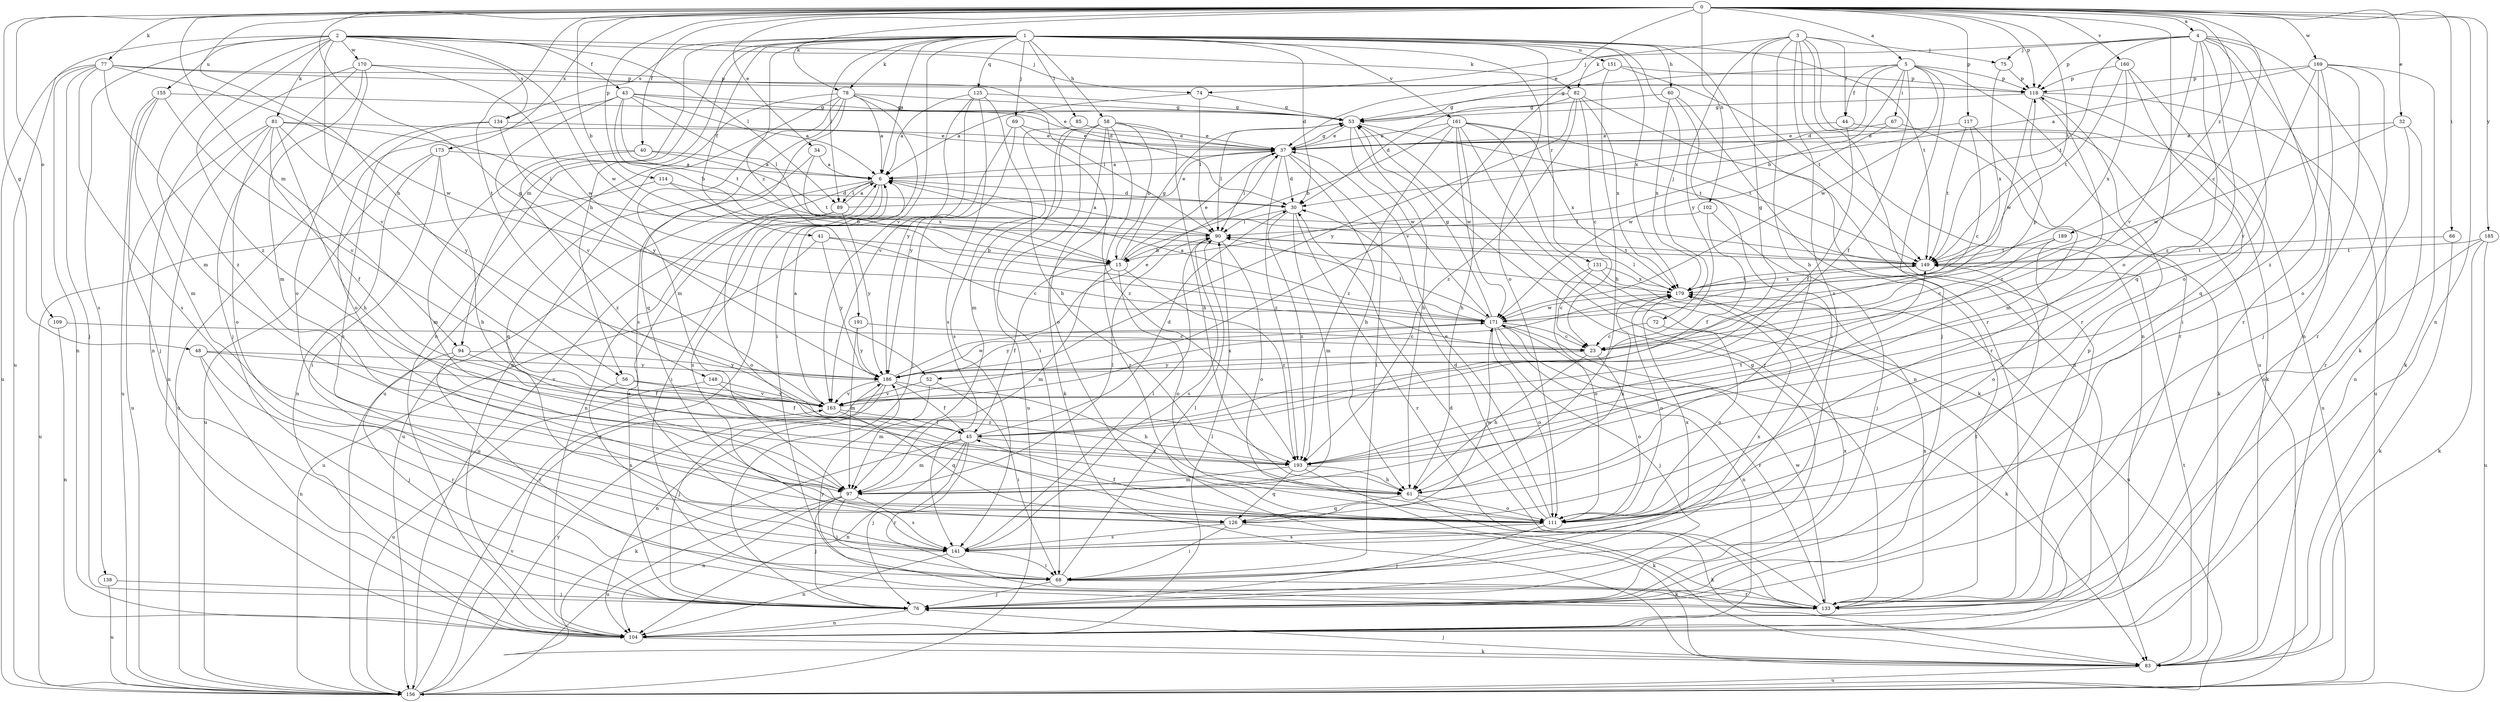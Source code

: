 strict digraph  {
0;
1;
2;
3;
4;
5;
6;
15;
23;
30;
32;
34;
37;
40;
41;
43;
44;
45;
48;
52;
53;
56;
58;
60;
61;
66;
67;
68;
69;
72;
74;
75;
76;
77;
78;
81;
82;
83;
85;
89;
90;
94;
97;
102;
104;
109;
111;
114;
117;
118;
125;
126;
131;
133;
134;
138;
141;
148;
149;
151;
155;
156;
160;
161;
163;
169;
170;
171;
173;
179;
185;
186;
189;
191;
193;
0 -> 4  [label=a];
0 -> 5  [label=a];
0 -> 15  [label=b];
0 -> 23  [label=c];
0 -> 32  [label=e];
0 -> 34  [label=e];
0 -> 37  [label=e];
0 -> 40  [label=f];
0 -> 48  [label=g];
0 -> 52  [label=g];
0 -> 56  [label=h];
0 -> 66  [label=i];
0 -> 77  [label=k];
0 -> 78  [label=k];
0 -> 94  [label=m];
0 -> 102  [label=n];
0 -> 104  [label=n];
0 -> 109  [label=o];
0 -> 111  [label=o];
0 -> 114  [label=p];
0 -> 117  [label=p];
0 -> 118  [label=p];
0 -> 148  [label=t];
0 -> 149  [label=t];
0 -> 160  [label=v];
0 -> 169  [label=w];
0 -> 173  [label=x];
0 -> 185  [label=y];
0 -> 189  [label=z];
1 -> 6  [label=a];
1 -> 30  [label=d];
1 -> 41  [label=f];
1 -> 56  [label=h];
1 -> 58  [label=h];
1 -> 60  [label=h];
1 -> 69  [label=j];
1 -> 72  [label=j];
1 -> 78  [label=k];
1 -> 85  [label=l];
1 -> 89  [label=l];
1 -> 94  [label=m];
1 -> 104  [label=n];
1 -> 111  [label=o];
1 -> 125  [label=q];
1 -> 131  [label=r];
1 -> 133  [label=r];
1 -> 134  [label=s];
1 -> 149  [label=t];
1 -> 151  [label=u];
1 -> 161  [label=v];
1 -> 163  [label=v];
1 -> 179  [label=x];
1 -> 191  [label=z];
2 -> 43  [label=f];
2 -> 74  [label=j];
2 -> 81  [label=k];
2 -> 82  [label=k];
2 -> 89  [label=l];
2 -> 97  [label=m];
2 -> 134  [label=s];
2 -> 138  [label=s];
2 -> 155  [label=u];
2 -> 156  [label=u];
2 -> 163  [label=v];
2 -> 170  [label=w];
2 -> 171  [label=w];
2 -> 193  [label=z];
3 -> 44  [label=f];
3 -> 52  [label=g];
3 -> 61  [label=h];
3 -> 74  [label=j];
3 -> 75  [label=j];
3 -> 104  [label=n];
3 -> 133  [label=r];
3 -> 141  [label=s];
3 -> 156  [label=u];
3 -> 186  [label=y];
4 -> 75  [label=j];
4 -> 82  [label=k];
4 -> 83  [label=k];
4 -> 104  [label=n];
4 -> 111  [label=o];
4 -> 118  [label=p];
4 -> 126  [label=q];
4 -> 133  [label=r];
4 -> 149  [label=t];
4 -> 163  [label=v];
4 -> 193  [label=z];
5 -> 15  [label=b];
5 -> 30  [label=d];
5 -> 44  [label=f];
5 -> 45  [label=f];
5 -> 53  [label=g];
5 -> 67  [label=i];
5 -> 76  [label=j];
5 -> 118  [label=p];
5 -> 133  [label=r];
5 -> 171  [label=w];
6 -> 30  [label=d];
6 -> 68  [label=i];
6 -> 89  [label=l];
6 -> 104  [label=n];
6 -> 141  [label=s];
6 -> 156  [label=u];
15 -> 37  [label=e];
15 -> 45  [label=f];
15 -> 53  [label=g];
15 -> 97  [label=m];
15 -> 111  [label=o];
15 -> 193  [label=z];
23 -> 61  [label=h];
23 -> 111  [label=o];
23 -> 118  [label=p];
23 -> 186  [label=y];
30 -> 90  [label=l];
30 -> 97  [label=m];
30 -> 133  [label=r];
30 -> 193  [label=z];
32 -> 37  [label=e];
32 -> 104  [label=n];
32 -> 133  [label=r];
32 -> 171  [label=w];
34 -> 6  [label=a];
34 -> 126  [label=q];
34 -> 179  [label=x];
37 -> 6  [label=a];
37 -> 30  [label=d];
37 -> 53  [label=g];
37 -> 61  [label=h];
37 -> 68  [label=i];
37 -> 90  [label=l];
37 -> 193  [label=z];
40 -> 6  [label=a];
40 -> 97  [label=m];
40 -> 149  [label=t];
40 -> 193  [label=z];
41 -> 15  [label=b];
41 -> 23  [label=c];
41 -> 156  [label=u];
41 -> 186  [label=y];
43 -> 6  [label=a];
43 -> 15  [label=b];
43 -> 37  [label=e];
43 -> 53  [label=g];
43 -> 90  [label=l];
43 -> 111  [label=o];
43 -> 149  [label=t];
43 -> 163  [label=v];
44 -> 37  [label=e];
44 -> 45  [label=f];
44 -> 156  [label=u];
45 -> 30  [label=d];
45 -> 76  [label=j];
45 -> 83  [label=k];
45 -> 97  [label=m];
45 -> 104  [label=n];
45 -> 133  [label=r];
45 -> 193  [label=z];
48 -> 104  [label=n];
48 -> 133  [label=r];
48 -> 163  [label=v];
48 -> 186  [label=y];
52 -> 68  [label=i];
52 -> 97  [label=m];
52 -> 163  [label=v];
53 -> 37  [label=e];
53 -> 61  [label=h];
53 -> 90  [label=l];
53 -> 133  [label=r];
53 -> 149  [label=t];
53 -> 171  [label=w];
56 -> 45  [label=f];
56 -> 141  [label=s];
56 -> 163  [label=v];
58 -> 15  [label=b];
58 -> 37  [label=e];
58 -> 61  [label=h];
58 -> 68  [label=i];
58 -> 83  [label=k];
58 -> 97  [label=m];
58 -> 111  [label=o];
58 -> 133  [label=r];
58 -> 156  [label=u];
60 -> 53  [label=g];
60 -> 68  [label=i];
60 -> 133  [label=r];
60 -> 179  [label=x];
61 -> 83  [label=k];
61 -> 111  [label=o];
61 -> 126  [label=q];
61 -> 179  [label=x];
66 -> 83  [label=k];
66 -> 149  [label=t];
67 -> 37  [label=e];
67 -> 83  [label=k];
67 -> 171  [label=w];
68 -> 76  [label=j];
68 -> 90  [label=l];
68 -> 133  [label=r];
68 -> 179  [label=x];
69 -> 37  [label=e];
69 -> 76  [label=j];
69 -> 186  [label=y];
69 -> 193  [label=z];
72 -> 23  [label=c];
72 -> 111  [label=o];
74 -> 6  [label=a];
74 -> 53  [label=g];
74 -> 90  [label=l];
75 -> 118  [label=p];
75 -> 179  [label=x];
76 -> 6  [label=a];
76 -> 53  [label=g];
76 -> 104  [label=n];
76 -> 118  [label=p];
76 -> 149  [label=t];
76 -> 179  [label=x];
77 -> 30  [label=d];
77 -> 76  [label=j];
77 -> 104  [label=n];
77 -> 118  [label=p];
77 -> 141  [label=s];
77 -> 156  [label=u];
77 -> 171  [label=w];
77 -> 193  [label=z];
78 -> 6  [label=a];
78 -> 53  [label=g];
78 -> 68  [label=i];
78 -> 90  [label=l];
78 -> 97  [label=m];
78 -> 104  [label=n];
78 -> 126  [label=q];
78 -> 141  [label=s];
78 -> 156  [label=u];
81 -> 37  [label=e];
81 -> 45  [label=f];
81 -> 61  [label=h];
81 -> 90  [label=l];
81 -> 104  [label=n];
81 -> 111  [label=o];
81 -> 156  [label=u];
81 -> 186  [label=y];
82 -> 23  [label=c];
82 -> 30  [label=d];
82 -> 53  [label=g];
82 -> 104  [label=n];
82 -> 179  [label=x];
82 -> 186  [label=y];
82 -> 193  [label=z];
83 -> 76  [label=j];
83 -> 149  [label=t];
83 -> 156  [label=u];
85 -> 37  [label=e];
85 -> 141  [label=s];
89 -> 6  [label=a];
89 -> 37  [label=e];
89 -> 111  [label=o];
89 -> 156  [label=u];
89 -> 186  [label=y];
90 -> 6  [label=a];
90 -> 15  [label=b];
90 -> 111  [label=o];
90 -> 141  [label=s];
90 -> 149  [label=t];
94 -> 45  [label=f];
94 -> 76  [label=j];
94 -> 133  [label=r];
94 -> 186  [label=y];
97 -> 68  [label=i];
97 -> 76  [label=j];
97 -> 90  [label=l];
97 -> 104  [label=n];
97 -> 141  [label=s];
97 -> 156  [label=u];
102 -> 45  [label=f];
102 -> 76  [label=j];
102 -> 90  [label=l];
104 -> 83  [label=k];
104 -> 90  [label=l];
109 -> 23  [label=c];
109 -> 104  [label=n];
111 -> 30  [label=d];
111 -> 37  [label=e];
111 -> 45  [label=f];
111 -> 76  [label=j];
111 -> 141  [label=s];
114 -> 15  [label=b];
114 -> 30  [label=d];
114 -> 156  [label=u];
117 -> 23  [label=c];
117 -> 37  [label=e];
117 -> 97  [label=m];
117 -> 149  [label=t];
118 -> 53  [label=g];
118 -> 83  [label=k];
118 -> 156  [label=u];
118 -> 171  [label=w];
118 -> 193  [label=z];
125 -> 6  [label=a];
125 -> 53  [label=g];
125 -> 61  [label=h];
125 -> 141  [label=s];
125 -> 163  [label=v];
125 -> 186  [label=y];
126 -> 68  [label=i];
126 -> 83  [label=k];
126 -> 141  [label=s];
126 -> 171  [label=w];
131 -> 23  [label=c];
131 -> 111  [label=o];
131 -> 156  [label=u];
131 -> 179  [label=x];
133 -> 30  [label=d];
133 -> 171  [label=w];
133 -> 179  [label=x];
133 -> 186  [label=y];
134 -> 37  [label=e];
134 -> 141  [label=s];
134 -> 156  [label=u];
134 -> 186  [label=y];
138 -> 76  [label=j];
138 -> 156  [label=u];
141 -> 68  [label=i];
141 -> 90  [label=l];
141 -> 104  [label=n];
141 -> 179  [label=x];
148 -> 156  [label=u];
148 -> 163  [label=v];
148 -> 193  [label=z];
149 -> 179  [label=x];
151 -> 61  [label=h];
151 -> 118  [label=p];
151 -> 149  [label=t];
151 -> 163  [label=v];
155 -> 53  [label=g];
155 -> 76  [label=j];
155 -> 97  [label=m];
155 -> 156  [label=u];
155 -> 163  [label=v];
156 -> 6  [label=a];
156 -> 163  [label=v];
156 -> 186  [label=y];
160 -> 68  [label=i];
160 -> 118  [label=p];
160 -> 126  [label=q];
160 -> 149  [label=t];
160 -> 179  [label=x];
161 -> 15  [label=b];
161 -> 37  [label=e];
161 -> 61  [label=h];
161 -> 83  [label=k];
161 -> 104  [label=n];
161 -> 149  [label=t];
161 -> 171  [label=w];
161 -> 179  [label=x];
161 -> 193  [label=z];
163 -> 6  [label=a];
163 -> 45  [label=f];
163 -> 126  [label=q];
163 -> 179  [label=x];
169 -> 6  [label=a];
169 -> 76  [label=j];
169 -> 83  [label=k];
169 -> 111  [label=o];
169 -> 118  [label=p];
169 -> 133  [label=r];
169 -> 163  [label=v];
169 -> 193  [label=z];
170 -> 76  [label=j];
170 -> 97  [label=m];
170 -> 104  [label=n];
170 -> 111  [label=o];
170 -> 118  [label=p];
170 -> 171  [label=w];
171 -> 6  [label=a];
171 -> 23  [label=c];
171 -> 53  [label=g];
171 -> 76  [label=j];
171 -> 83  [label=k];
171 -> 90  [label=l];
171 -> 104  [label=n];
171 -> 111  [label=o];
171 -> 133  [label=r];
171 -> 186  [label=y];
173 -> 6  [label=a];
173 -> 61  [label=h];
173 -> 68  [label=i];
173 -> 104  [label=n];
173 -> 156  [label=u];
179 -> 90  [label=l];
179 -> 111  [label=o];
179 -> 149  [label=t];
179 -> 171  [label=w];
185 -> 83  [label=k];
185 -> 111  [label=o];
185 -> 149  [label=t];
185 -> 156  [label=u];
186 -> 37  [label=e];
186 -> 45  [label=f];
186 -> 61  [label=h];
186 -> 76  [label=j];
186 -> 104  [label=n];
186 -> 163  [label=v];
186 -> 171  [label=w];
189 -> 23  [label=c];
189 -> 111  [label=o];
189 -> 149  [label=t];
191 -> 23  [label=c];
191 -> 97  [label=m];
191 -> 186  [label=y];
193 -> 61  [label=h];
193 -> 83  [label=k];
193 -> 97  [label=m];
193 -> 126  [label=q];
193 -> 149  [label=t];
}
